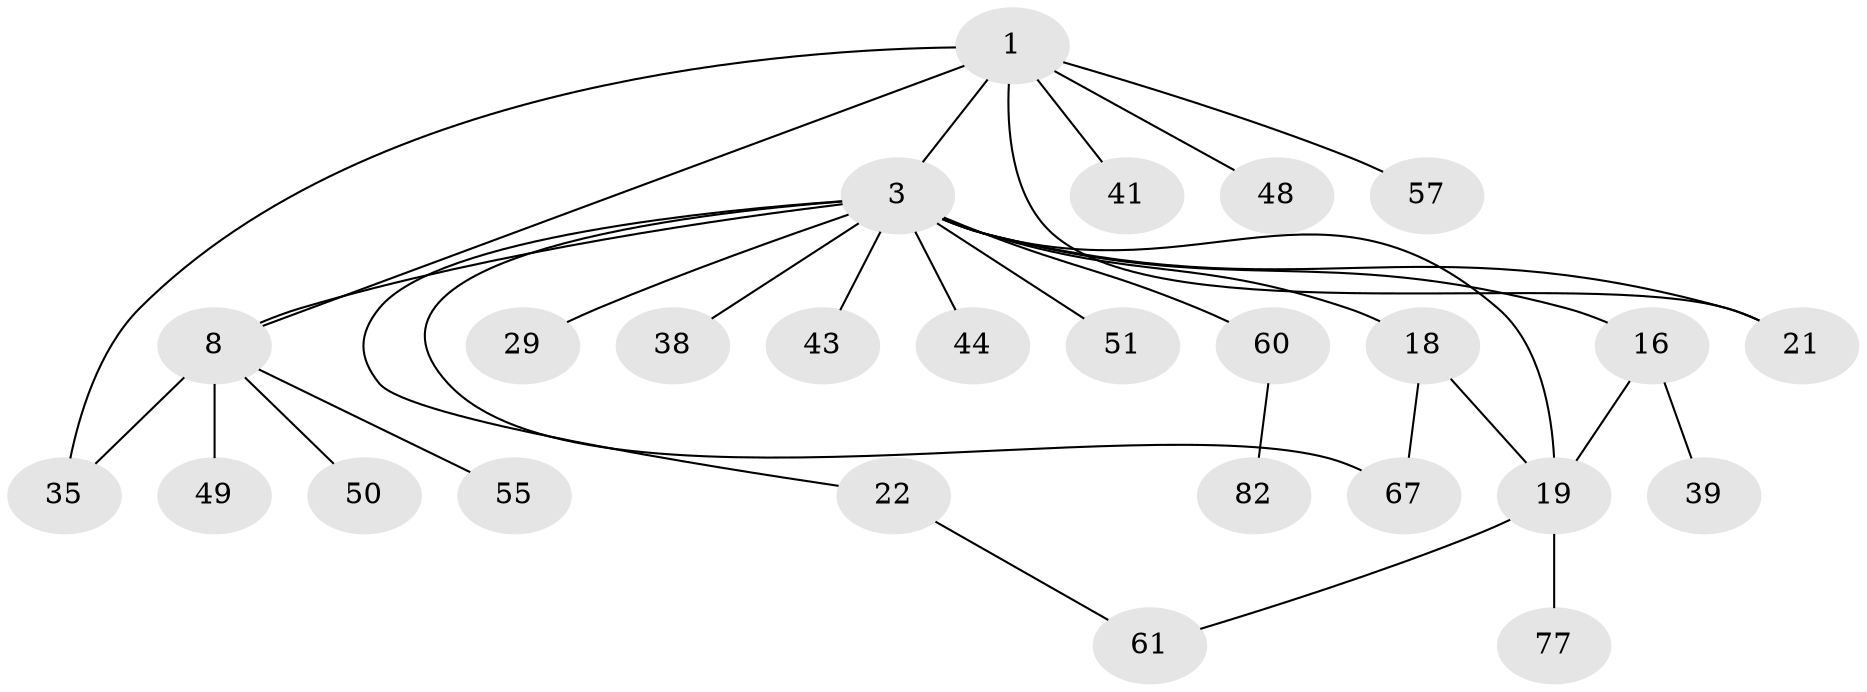 // original degree distribution, {3: 0.17857142857142858, 6: 0.047619047619047616, 4: 0.08333333333333333, 5: 0.03571428571428571, 2: 0.27380952380952384, 1: 0.38095238095238093}
// Generated by graph-tools (version 1.1) at 2025/17/03/04/25 18:17:00]
// undirected, 26 vertices, 32 edges
graph export_dot {
graph [start="1"]
  node [color=gray90,style=filled];
  1 [super="+2+12+24"];
  3 [super="+5+74+6+7+56"];
  8 [super="+14+36+13"];
  16 [super="+17+23+71"];
  18 [super="+34+25+78"];
  19 [super="+30+46+26"];
  21 [super="+52"];
  22 [super="+59"];
  29;
  35 [super="+79+69"];
  38;
  39 [super="+62"];
  41;
  43 [super="+54"];
  44;
  48;
  49;
  50;
  51;
  55;
  57;
  60 [super="+64"];
  61 [super="+76"];
  67;
  77;
  82;
  1 -- 3;
  1 -- 35;
  1 -- 8;
  1 -- 41;
  1 -- 48;
  1 -- 21;
  1 -- 57;
  3 -- 16;
  3 -- 18 [weight=2];
  3 -- 51;
  3 -- 22;
  3 -- 60;
  3 -- 29;
  3 -- 67;
  3 -- 19;
  3 -- 38;
  3 -- 21;
  3 -- 43;
  3 -- 44;
  3 -- 8 [weight=2];
  8 -- 49;
  8 -- 55;
  8 -- 35;
  8 -- 50;
  16 -- 19 [weight=2];
  16 -- 39;
  18 -- 19;
  18 -- 67 [weight=2];
  19 -- 61;
  19 -- 77;
  22 -- 61;
  60 -- 82;
}
